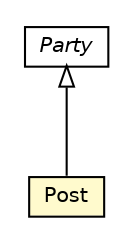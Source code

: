 #!/usr/local/bin/dot
#
# Class diagram 
# Generated by UMLGraph version R5_6_6-8-g8d7759 (http://www.umlgraph.org/)
#

digraph G {
	edge [fontname="Helvetica",fontsize=10,labelfontname="Helvetica",labelfontsize=10];
	node [fontname="Helvetica",fontsize=10,shape=plaintext];
	nodesep=0.25;
	ranksep=0.5;
	// org.dddlib.organisation.domain.Post
	c82110 [label=<<table title="org.dddlib.organisation.domain.Post" border="0" cellborder="1" cellspacing="0" cellpadding="2" port="p" bgcolor="lemonChiffon" href="./Post.html">
		<tr><td><table border="0" cellspacing="0" cellpadding="1">
<tr><td align="center" balign="center"> Post </td></tr>
		</table></td></tr>
		</table>>, URL="./Post.html", fontname="Helvetica", fontcolor="black", fontsize=10.0];
	// org.dddlib.organisation.domain.Party
	c82114 [label=<<table title="org.dddlib.organisation.domain.Party" border="0" cellborder="1" cellspacing="0" cellpadding="2" port="p" href="./Party.html">
		<tr><td><table border="0" cellspacing="0" cellpadding="1">
<tr><td align="center" balign="center"><font face="Helvetica-Oblique"> Party </font></td></tr>
		</table></td></tr>
		</table>>, URL="./Party.html", fontname="Helvetica", fontcolor="black", fontsize=10.0];
	//org.dddlib.organisation.domain.Post extends org.dddlib.organisation.domain.Party
	c82114:p -> c82110:p [dir=back,arrowtail=empty];
}

